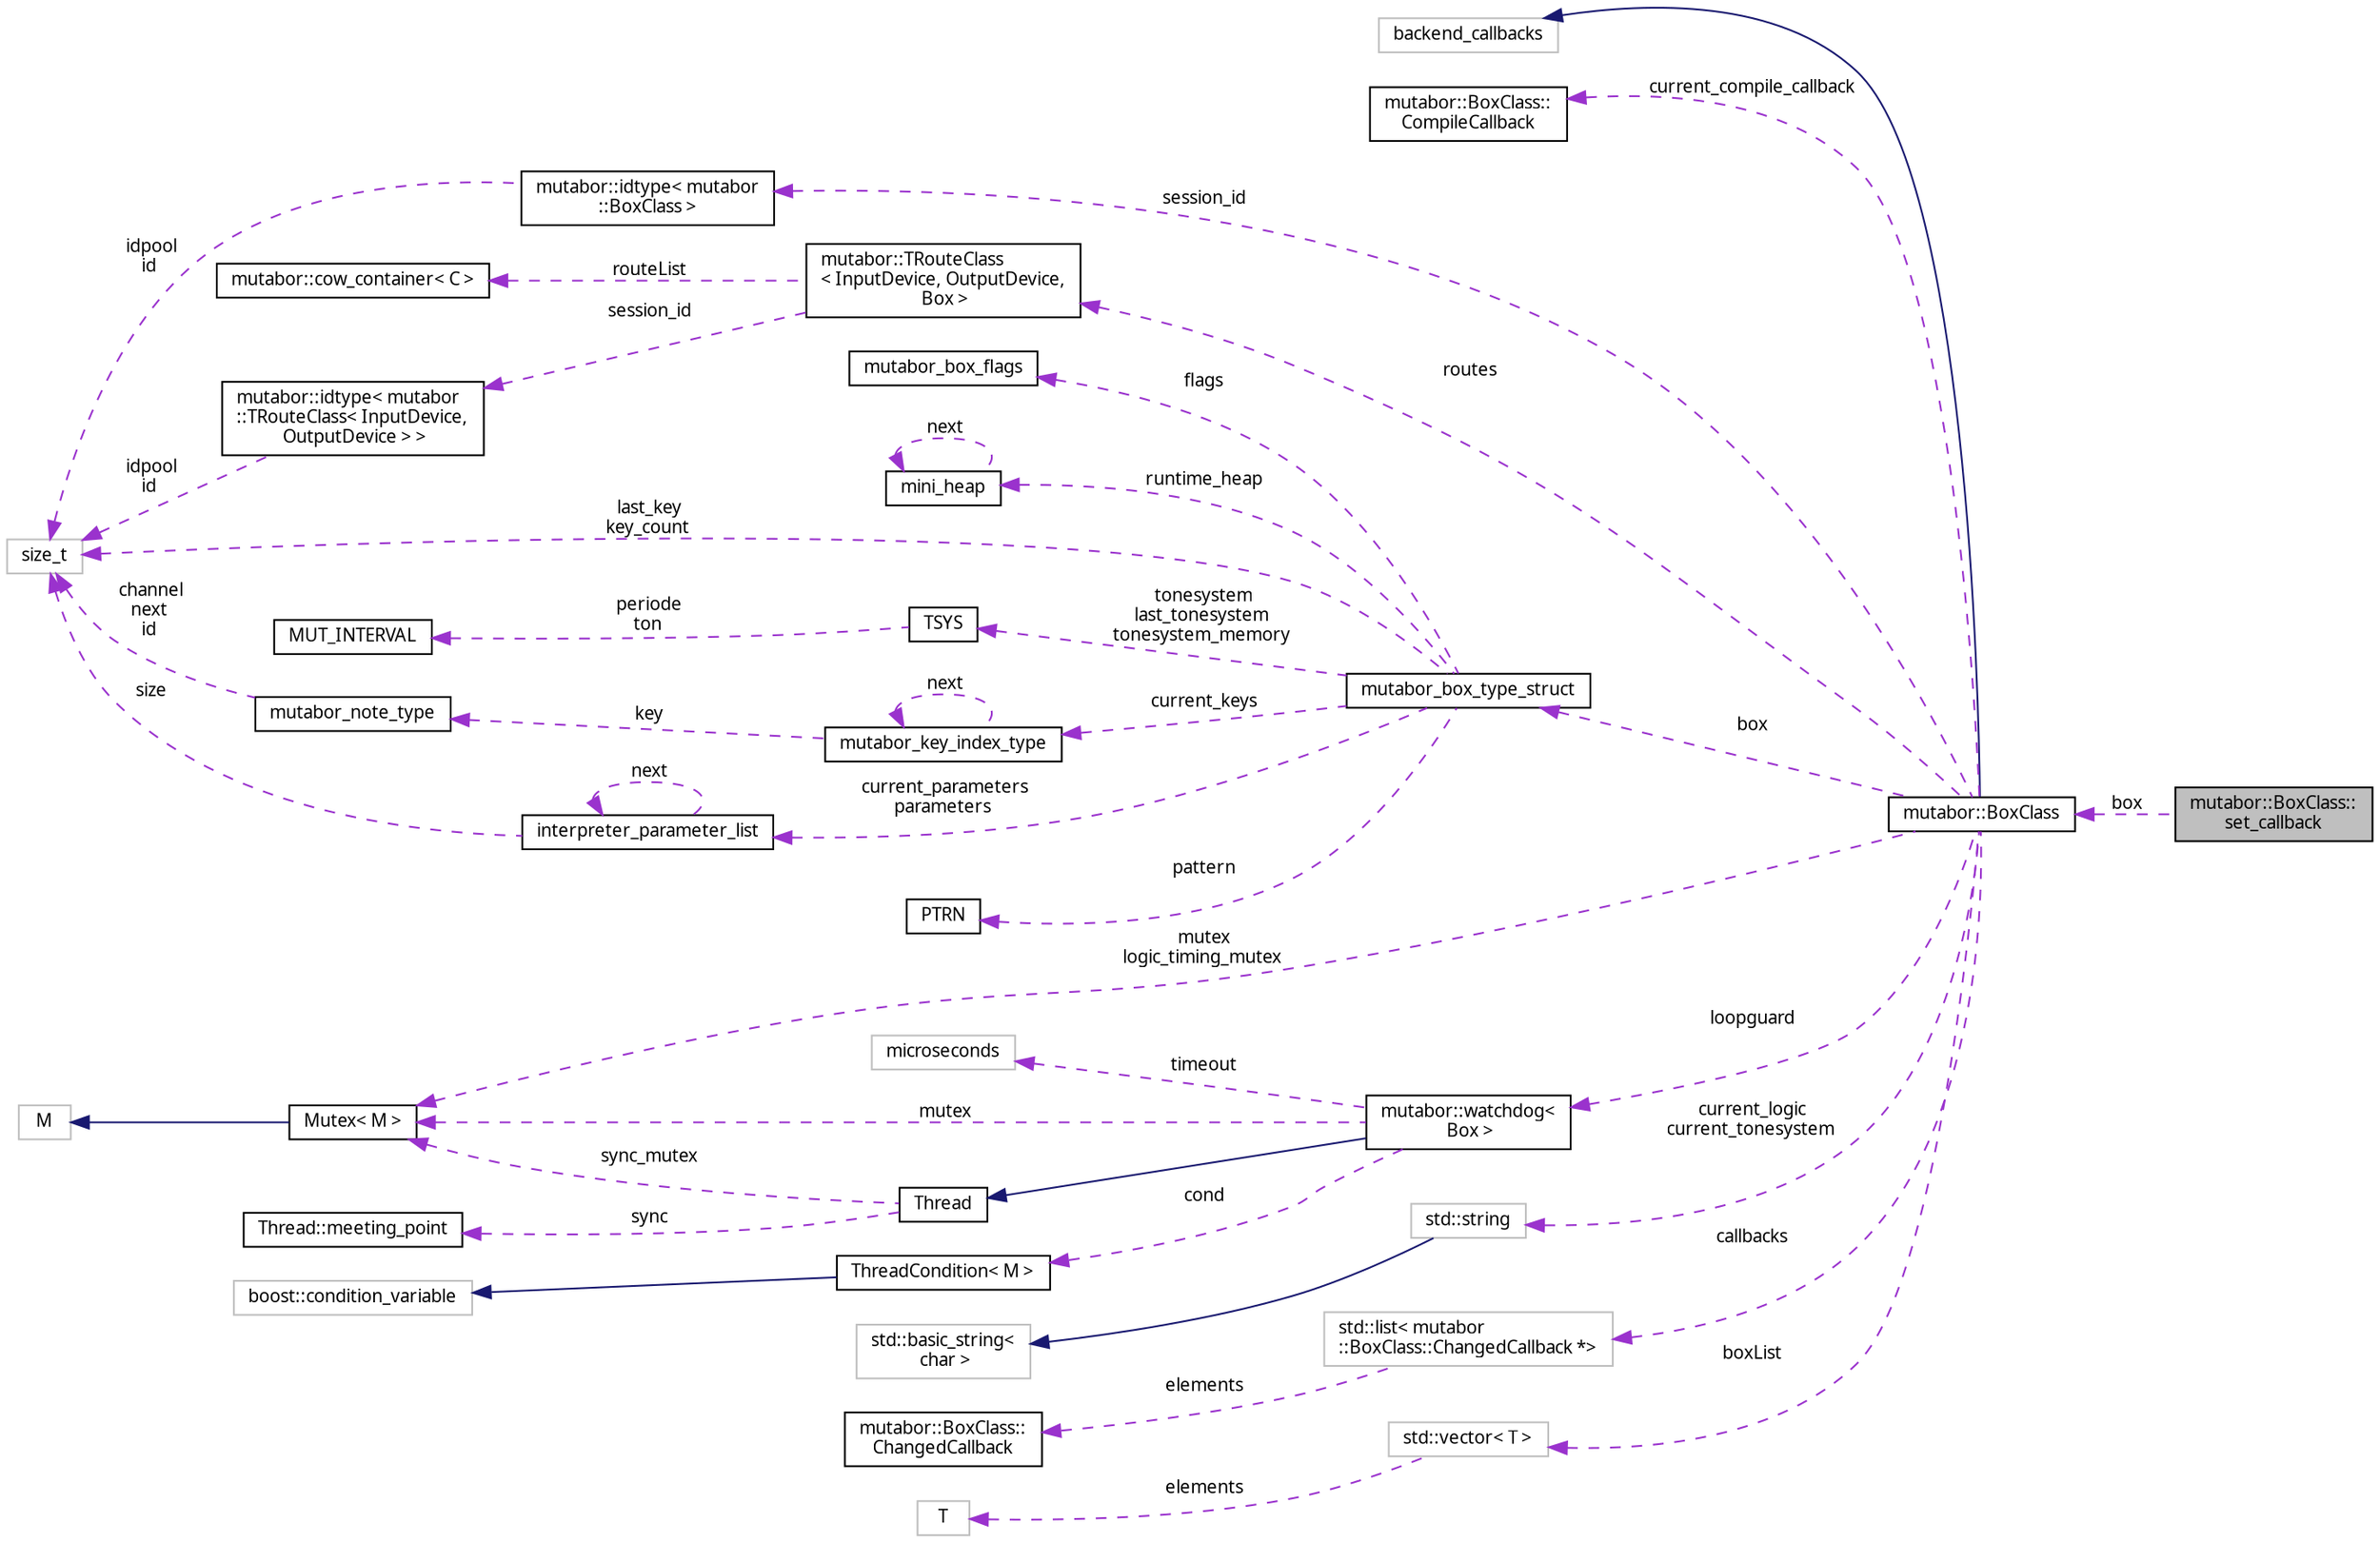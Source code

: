digraph "mutabor::BoxClass::set_callback"
{
  edge [fontname="Sans",fontsize="10",labelfontname="Sans",labelfontsize="10"];
  node [fontname="Sans",fontsize="10",shape=record];
  rankdir="LR";
  Node1 [label="mutabor::BoxClass::\lset_callback",height=0.2,width=0.4,color="black", fillcolor="grey75", style="filled", fontcolor="black"];
  Node2 -> Node1 [dir="back",color="darkorchid3",fontsize="10",style="dashed",label=" box" ,fontname="Sans"];
  Node2 [label="mutabor::BoxClass",height=0.2,width=0.4,color="black", fillcolor="white", style="filled",URL="$d3/d4e/structmutabor_1_1BoxClass.html"];
  Node3 -> Node2 [dir="back",color="midnightblue",fontsize="10",style="solid",fontname="Sans"];
  Node3 [label="backend_callbacks",height=0.2,width=0.4,color="grey75", fillcolor="white", style="filled"];
  Node4 -> Node2 [dir="back",color="darkorchid3",fontsize="10",style="dashed",label=" current_compile_callback" ,fontname="Sans"];
  Node4 [label="mutabor::BoxClass::\lCompileCallback",height=0.2,width=0.4,color="black", fillcolor="white", style="filled",URL="$d2/def/structmutabor_1_1BoxClass_1_1CompileCallback.html"];
  Node5 -> Node2 [dir="back",color="darkorchid3",fontsize="10",style="dashed",label=" session_id" ,fontname="Sans"];
  Node5 [label="mutabor::idtype\< mutabor\l::BoxClass \>",height=0.2,width=0.4,color="black", fillcolor="white", style="filled",URL="$d7/dce/classmutabor_1_1idtype.html"];
  Node6 -> Node5 [dir="back",color="darkorchid3",fontsize="10",style="dashed",label=" idpool\nid" ,fontname="Sans"];
  Node6 [label="size_t",height=0.2,width=0.4,color="grey75", fillcolor="white", style="filled"];
  Node7 -> Node2 [dir="back",color="darkorchid3",fontsize="10",style="dashed",label=" loopguard" ,fontname="Sans"];
  Node7 [label="mutabor::watchdog\<\l Box \>",height=0.2,width=0.4,color="black", fillcolor="white", style="filled",URL="$d7/d6f/classmutabor_1_1watchdog.html"];
  Node8 -> Node7 [dir="back",color="midnightblue",fontsize="10",style="solid",fontname="Sans"];
  Node8 [label="Thread",height=0.2,width=0.4,color="black", fillcolor="white", style="filled",URL="$d0/d51/classThread.html"];
  Node9 -> Node8 [dir="back",color="darkorchid3",fontsize="10",style="dashed",label=" sync_mutex" ,fontname="Sans"];
  Node9 [label="Mutex\< M \>",height=0.2,width=0.4,color="black", fillcolor="white", style="filled",URL="$dd/db9/classMutex.html"];
  Node10 -> Node9 [dir="back",color="midnightblue",fontsize="10",style="solid",fontname="Sans"];
  Node10 [label="M",height=0.2,width=0.4,color="grey75", fillcolor="white", style="filled"];
  Node11 -> Node8 [dir="back",color="darkorchid3",fontsize="10",style="dashed",label=" sync" ,fontname="Sans"];
  Node11 [label="Thread::meeting_point",height=0.2,width=0.4,color="black", fillcolor="white", style="filled",URL="$dd/da9/classThread_1_1meeting__point.html"];
  Node12 -> Node7 [dir="back",color="darkorchid3",fontsize="10",style="dashed",label=" cond" ,fontname="Sans"];
  Node12 [label="ThreadCondition\< M \>",height=0.2,width=0.4,color="black", fillcolor="white", style="filled",URL="$d3/d55/classThreadCondition.html"];
  Node13 -> Node12 [dir="back",color="midnightblue",fontsize="10",style="solid",fontname="Sans"];
  Node13 [label="boost::condition_variable",height=0.2,width=0.4,color="grey75", fillcolor="white", style="filled"];
  Node9 -> Node7 [dir="back",color="darkorchid3",fontsize="10",style="dashed",label=" mutex" ,fontname="Sans"];
  Node14 -> Node7 [dir="back",color="darkorchid3",fontsize="10",style="dashed",label=" timeout" ,fontname="Sans"];
  Node14 [label="microseconds",height=0.2,width=0.4,color="grey75", fillcolor="white", style="filled"];
  Node15 -> Node2 [dir="back",color="darkorchid3",fontsize="10",style="dashed",label=" box" ,fontname="Sans"];
  Node15 [label="mutabor_box_type_struct",height=0.2,width=0.4,color="black", fillcolor="white", style="filled",URL="$d6/dee/structmutabor__box__type__struct.html",tooltip="Mutabor box type. "];
  Node16 -> Node15 [dir="back",color="darkorchid3",fontsize="10",style="dashed",label=" pattern" ,fontname="Sans"];
  Node16 [label="PTRN",height=0.2,width=0.4,color="black", fillcolor="white", style="filled",URL="$d3/dc4/structPTRN.html"];
  Node17 -> Node15 [dir="back",color="darkorchid3",fontsize="10",style="dashed",label=" current_keys" ,fontname="Sans"];
  Node17 [label="mutabor_key_index_type",height=0.2,width=0.4,color="black", fillcolor="white", style="filled",URL="$d9/df2/structmutabor__key__index__type.html"];
  Node18 -> Node17 [dir="back",color="darkorchid3",fontsize="10",style="dashed",label=" key" ,fontname="Sans"];
  Node18 [label="mutabor_note_type",height=0.2,width=0.4,color="black", fillcolor="white", style="filled",URL="$d6/d0c/structmutabor__note__type.html",tooltip="linked list containing key information for incoming keys or notes. "];
  Node6 -> Node18 [dir="back",color="darkorchid3",fontsize="10",style="dashed",label=" channel\nnext\nid" ,fontname="Sans"];
  Node17 -> Node17 [dir="back",color="darkorchid3",fontsize="10",style="dashed",label=" next" ,fontname="Sans"];
  Node19 -> Node15 [dir="back",color="darkorchid3",fontsize="10",style="dashed",label=" flags" ,fontname="Sans"];
  Node19 [label="mutabor_box_flags",height=0.2,width=0.4,color="black", fillcolor="white", style="filled",URL="$df/da9/structmutabor__box__flags.html"];
  Node20 -> Node15 [dir="back",color="darkorchid3",fontsize="10",style="dashed",label=" runtime_heap" ,fontname="Sans"];
  Node20 [label="mini_heap",height=0.2,width=0.4,color="black", fillcolor="white", style="filled",URL="$df/d0f/structmini__heap.html"];
  Node20 -> Node20 [dir="back",color="darkorchid3",fontsize="10",style="dashed",label=" next" ,fontname="Sans"];
  Node21 -> Node15 [dir="back",color="darkorchid3",fontsize="10",style="dashed",label=" tonesystem\nlast_tonesystem\ntonesystem_memory" ,fontname="Sans"];
  Node21 [label="TSYS",height=0.2,width=0.4,color="black", fillcolor="white", style="filled",URL="$d4/d2a/structTSYS.html"];
  Node22 -> Node21 [dir="back",color="darkorchid3",fontsize="10",style="dashed",label=" periode\nton" ,fontname="Sans"];
  Node22 [label="MUT_INTERVAL",height=0.2,width=0.4,color="black", fillcolor="white", style="filled",URL="$d6/dcd/structMUT__INTERVAL.html"];
  Node23 -> Node15 [dir="back",color="darkorchid3",fontsize="10",style="dashed",label=" current_parameters\nparameters" ,fontname="Sans"];
  Node23 [label="interpreter_parameter_list",height=0.2,width=0.4,color="black", fillcolor="white", style="filled",URL="$da/d32/structinterpreter__parameter__list.html"];
  Node23 -> Node23 [dir="back",color="darkorchid3",fontsize="10",style="dashed",label=" next" ,fontname="Sans"];
  Node6 -> Node23 [dir="back",color="darkorchid3",fontsize="10",style="dashed",label=" size" ,fontname="Sans"];
  Node6 -> Node15 [dir="back",color="darkorchid3",fontsize="10",style="dashed",label=" last_key\nkey_count" ,fontname="Sans"];
  Node24 -> Node2 [dir="back",color="darkorchid3",fontsize="10",style="dashed",label=" routes" ,fontname="Sans"];
  Node24 [label="mutabor::TRouteClass\l\< InputDevice, OutputDevice,\l Box \>",height=0.2,width=0.4,color="black", fillcolor="white", style="filled",URL="$db/d05/classmutabor_1_1TRouteClass.html"];
  Node25 -> Node24 [dir="back",color="darkorchid3",fontsize="10",style="dashed",label=" routeList" ,fontname="Sans"];
  Node25 [label="mutabor::cow_container\< C \>",height=0.2,width=0.4,color="black", fillcolor="white", style="filled",URL="$df/d40/classmutabor_1_1cow__container.html"];
  Node26 -> Node24 [dir="back",color="darkorchid3",fontsize="10",style="dashed",label=" session_id" ,fontname="Sans"];
  Node26 [label="mutabor::idtype\< mutabor\l::TRouteClass\< InputDevice,\l OutputDevice \> \>",height=0.2,width=0.4,color="black", fillcolor="white", style="filled",URL="$d7/dce/classmutabor_1_1idtype.html"];
  Node6 -> Node26 [dir="back",color="darkorchid3",fontsize="10",style="dashed",label=" idpool\nid" ,fontname="Sans"];
  Node9 -> Node2 [dir="back",color="darkorchid3",fontsize="10",style="dashed",label=" mutex\nlogic_timing_mutex" ,fontname="Sans"];
  Node27 -> Node2 [dir="back",color="darkorchid3",fontsize="10",style="dashed",label=" current_logic\ncurrent_tonesystem" ,fontname="Sans"];
  Node27 [label="std::string",height=0.2,width=0.4,color="grey75", fillcolor="white", style="filled",tooltip="STL class. "];
  Node28 -> Node27 [dir="back",color="midnightblue",fontsize="10",style="solid",fontname="Sans"];
  Node28 [label="std::basic_string\<\l char \>",height=0.2,width=0.4,color="grey75", fillcolor="white", style="filled",tooltip="STL class. "];
  Node29 -> Node2 [dir="back",color="darkorchid3",fontsize="10",style="dashed",label=" callbacks" ,fontname="Sans"];
  Node29 [label="std::list\< mutabor\l::BoxClass::ChangedCallback *\>",height=0.2,width=0.4,color="grey75", fillcolor="white", style="filled"];
  Node30 -> Node29 [dir="back",color="darkorchid3",fontsize="10",style="dashed",label=" elements" ,fontname="Sans"];
  Node30 [label="mutabor::BoxClass::\lChangedCallback",height=0.2,width=0.4,color="black", fillcolor="white", style="filled",URL="$da/dd8/structmutabor_1_1BoxClass_1_1ChangedCallback.html"];
  Node31 -> Node2 [dir="back",color="darkorchid3",fontsize="10",style="dashed",label=" boxList" ,fontname="Sans"];
  Node31 [label="std::vector\< T \>",height=0.2,width=0.4,color="grey75", fillcolor="white", style="filled",tooltip="STL class. "];
  Node32 -> Node31 [dir="back",color="darkorchid3",fontsize="10",style="dashed",label=" elements" ,fontname="Sans"];
  Node32 [label="T",height=0.2,width=0.4,color="grey75", fillcolor="white", style="filled"];
}
